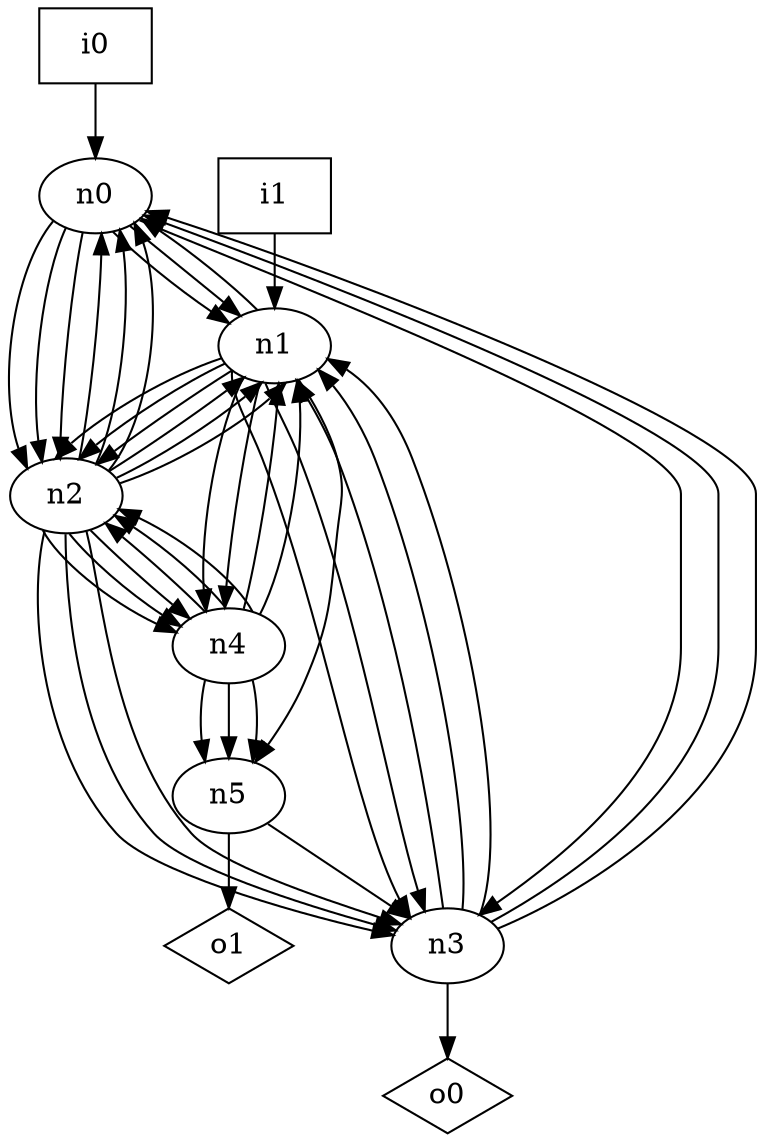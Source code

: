 digraph G {
n0 [label="n0"];
n1 [label="n1"];
n2 [label="n2"];
n3 [label="n3"];
n4 [label="n4"];
n5 [label="n5"];
n6 [label="i0",shape="box"];
n7 [label="i1",shape="box"];
n8 [label="o0",shape="diamond"];
n9 [label="o1",shape="diamond"];
n0 -> n1
n0 -> n1
n0 -> n2
n0 -> n2
n0 -> n2
n0 -> n3
n1 -> n0
n1 -> n2
n1 -> n2
n1 -> n2
n1 -> n3
n1 -> n3
n1 -> n4
n1 -> n4
n1 -> n5
n2 -> n0
n2 -> n0
n2 -> n0
n2 -> n1
n2 -> n1
n2 -> n1
n2 -> n3
n2 -> n3
n2 -> n3
n2 -> n4
n2 -> n4
n2 -> n4
n3 -> n0
n3 -> n0
n3 -> n1
n3 -> n1
n3 -> n1
n3 -> n8
n4 -> n1
n4 -> n1
n4 -> n2
n4 -> n2
n4 -> n2
n4 -> n5
n4 -> n5
n4 -> n5
n5 -> n3
n5 -> n9
n6 -> n0
n7 -> n1
}